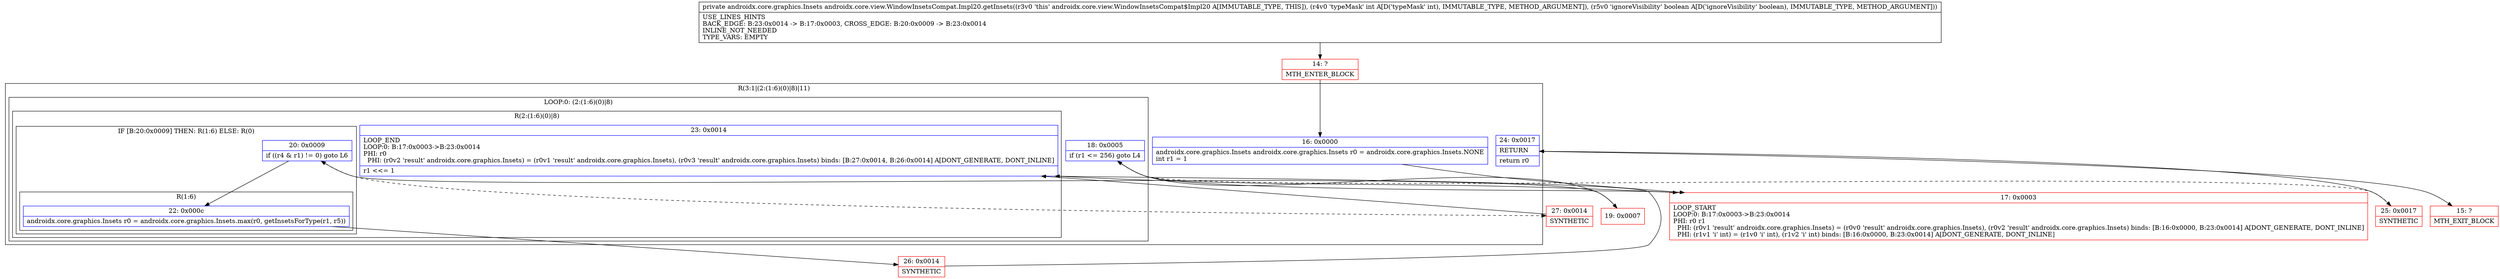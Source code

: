 digraph "CFG forandroidx.core.view.WindowInsetsCompat.Impl20.getInsets(IZ)Landroidx\/core\/graphics\/Insets;" {
subgraph cluster_Region_1762147286 {
label = "R(3:1|(2:(1:6)(0)|8)|11)";
node [shape=record,color=blue];
Node_16 [shape=record,label="{16\:\ 0x0000|androidx.core.graphics.Insets androidx.core.graphics.Insets r0 = androidx.core.graphics.Insets.NONE\lint r1 = 1\l}"];
subgraph cluster_LoopRegion_1482330264 {
label = "LOOP:0: (2:(1:6)(0)|8)";
node [shape=record,color=blue];
Node_18 [shape=record,label="{18\:\ 0x0005|if (r1 \<= 256) goto L4\l}"];
subgraph cluster_Region_1448397149 {
label = "R(2:(1:6)(0)|8)";
node [shape=record,color=blue];
subgraph cluster_IfRegion_2125106890 {
label = "IF [B:20:0x0009] THEN: R(1:6) ELSE: R(0)";
node [shape=record,color=blue];
Node_20 [shape=record,label="{20\:\ 0x0009|if ((r4 & r1) != 0) goto L6\l}"];
subgraph cluster_Region_1529564607 {
label = "R(1:6)";
node [shape=record,color=blue];
Node_22 [shape=record,label="{22\:\ 0x000c|androidx.core.graphics.Insets r0 = androidx.core.graphics.Insets.max(r0, getInsetsForType(r1, r5))\l}"];
}
subgraph cluster_Region_435946356 {
label = "R(0)";
node [shape=record,color=blue];
}
}
Node_23 [shape=record,label="{23\:\ 0x0014|LOOP_END\lLOOP:0: B:17:0x0003\-\>B:23:0x0014\lPHI: r0 \l  PHI: (r0v2 'result' androidx.core.graphics.Insets) = (r0v1 'result' androidx.core.graphics.Insets), (r0v3 'result' androidx.core.graphics.Insets) binds: [B:27:0x0014, B:26:0x0014] A[DONT_GENERATE, DONT_INLINE]\l|r1 \<\<= 1\l}"];
}
}
Node_24 [shape=record,label="{24\:\ 0x0017|RETURN\l|return r0\l}"];
}
Node_14 [shape=record,color=red,label="{14\:\ ?|MTH_ENTER_BLOCK\l}"];
Node_17 [shape=record,color=red,label="{17\:\ 0x0003|LOOP_START\lLOOP:0: B:17:0x0003\-\>B:23:0x0014\lPHI: r0 r1 \l  PHI: (r0v1 'result' androidx.core.graphics.Insets) = (r0v0 'result' androidx.core.graphics.Insets), (r0v2 'result' androidx.core.graphics.Insets) binds: [B:16:0x0000, B:23:0x0014] A[DONT_GENERATE, DONT_INLINE]\l  PHI: (r1v1 'i' int) = (r1v0 'i' int), (r1v2 'i' int) binds: [B:16:0x0000, B:23:0x0014] A[DONT_GENERATE, DONT_INLINE]\l}"];
Node_19 [shape=record,color=red,label="{19\:\ 0x0007}"];
Node_26 [shape=record,color=red,label="{26\:\ 0x0014|SYNTHETIC\l}"];
Node_27 [shape=record,color=red,label="{27\:\ 0x0014|SYNTHETIC\l}"];
Node_25 [shape=record,color=red,label="{25\:\ 0x0017|SYNTHETIC\l}"];
Node_15 [shape=record,color=red,label="{15\:\ ?|MTH_EXIT_BLOCK\l}"];
MethodNode[shape=record,label="{private androidx.core.graphics.Insets androidx.core.view.WindowInsetsCompat.Impl20.getInsets((r3v0 'this' androidx.core.view.WindowInsetsCompat$Impl20 A[IMMUTABLE_TYPE, THIS]), (r4v0 'typeMask' int A[D('typeMask' int), IMMUTABLE_TYPE, METHOD_ARGUMENT]), (r5v0 'ignoreVisibility' boolean A[D('ignoreVisibility' boolean), IMMUTABLE_TYPE, METHOD_ARGUMENT]))  | USE_LINES_HINTS\lBACK_EDGE: B:23:0x0014 \-\> B:17:0x0003, CROSS_EDGE: B:20:0x0009 \-\> B:23:0x0014\lINLINE_NOT_NEEDED\lTYPE_VARS: EMPTY\l}"];
MethodNode -> Node_14;Node_16 -> Node_17;
Node_18 -> Node_19;
Node_18 -> Node_25[style=dashed];
Node_20 -> Node_22;
Node_20 -> Node_27[style=dashed];
Node_22 -> Node_26;
Node_23 -> Node_17;
Node_24 -> Node_15;
Node_14 -> Node_16;
Node_17 -> Node_18;
Node_19 -> Node_20;
Node_26 -> Node_23;
Node_27 -> Node_23;
Node_25 -> Node_24;
}

